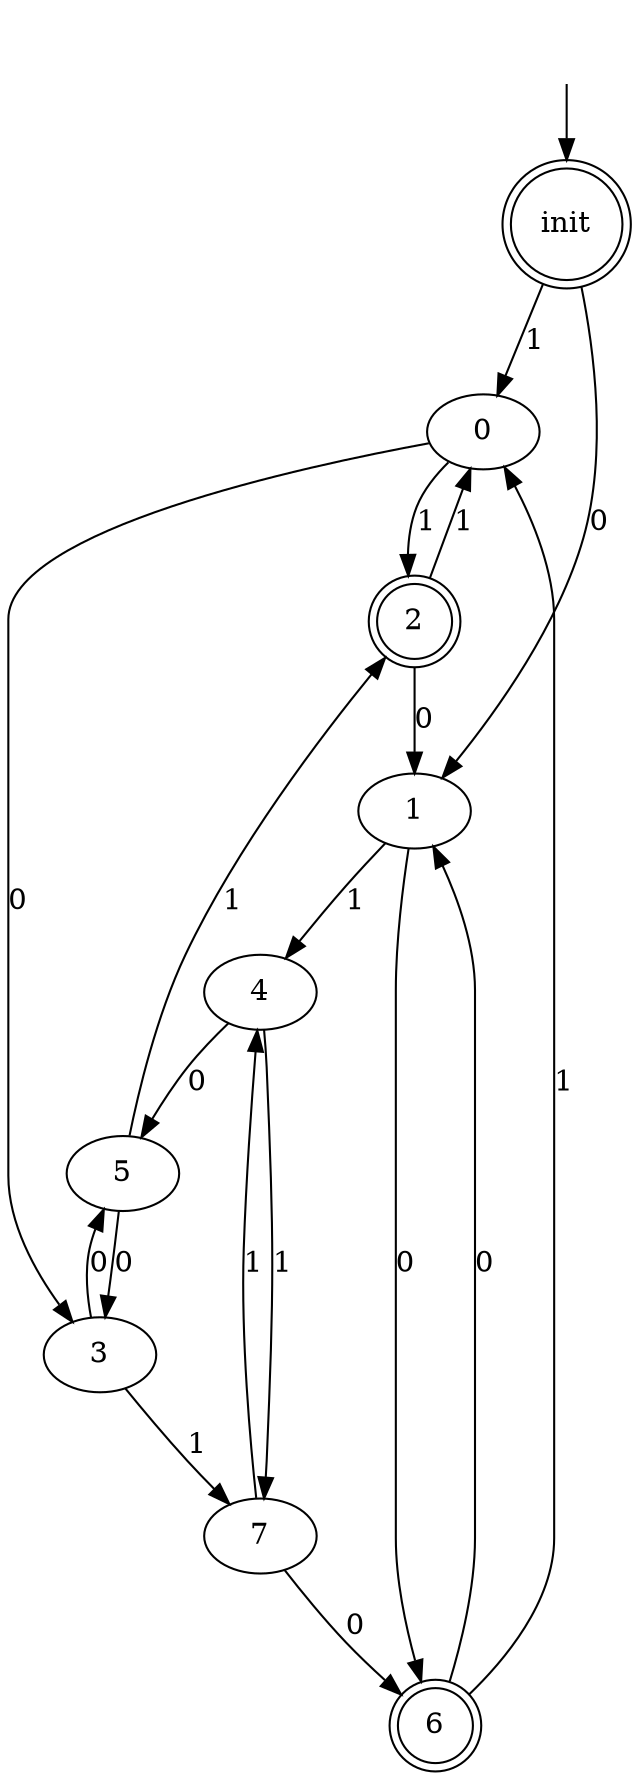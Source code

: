 digraph "rnn_data/tomita5_cluster_dfa_mean_shift_4" {
0 [label=0];
1 [label=1];
2 [label=2, shape=doublecircle];
3 [label=3];
4 [label=4];
5 [label=5];
6 [label=6, shape=doublecircle];
7 [label=7];
init [label=init, shape=doublecircle];
0 -> 3  [label=0];
0 -> 2  [label=1];
1 -> 6  [label=0];
1 -> 4  [label=1];
2 -> 1  [label=0];
2 -> 0  [label=1];
3 -> 5  [label=0];
3 -> 7  [label=1];
4 -> 5  [label=0];
4 -> 7  [label=1];
5 -> 3  [label=0];
5 -> 2  [label=1];
6 -> 1  [label=0];
6 -> 0  [label=1];
7 -> 6  [label=0];
7 -> 4  [label=1];
init -> 1  [label=0];
init -> 0  [label=1];
__start0 [label="", shape=none];
__start0 -> init  [label=""];
}
